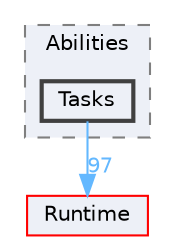 digraph "Tasks"
{
 // INTERACTIVE_SVG=YES
 // LATEX_PDF_SIZE
  bgcolor="transparent";
  edge [fontname=Helvetica,fontsize=10,labelfontname=Helvetica,labelfontsize=10];
  node [fontname=Helvetica,fontsize=10,shape=box,height=0.2,width=0.4];
  compound=true
  subgraph clusterdir_8f04d17df331c33b3fa403656f343060 {
    graph [ bgcolor="#edf0f7", pencolor="grey50", label="Abilities", fontname=Helvetica,fontsize=10 style="filled,dashed", URL="dir_8f04d17df331c33b3fa403656f343060.html",tooltip=""]
  dir_803050938e309fc75e4f34a623f4e2b6 [label="Tasks", fillcolor="#edf0f7", color="grey25", style="filled,bold", URL="dir_803050938e309fc75e4f34a623f4e2b6.html",tooltip=""];
  }
  dir_7536b172fbd480bfd146a1b1acd6856b [label="Runtime", fillcolor="#edf0f7", color="red", style="filled", URL="dir_7536b172fbd480bfd146a1b1acd6856b.html",tooltip=""];
  dir_803050938e309fc75e4f34a623f4e2b6->dir_7536b172fbd480bfd146a1b1acd6856b [headlabel="97", labeldistance=1.5 headhref="dir_001169_000984.html" href="dir_001169_000984.html" color="steelblue1" fontcolor="steelblue1"];
}
